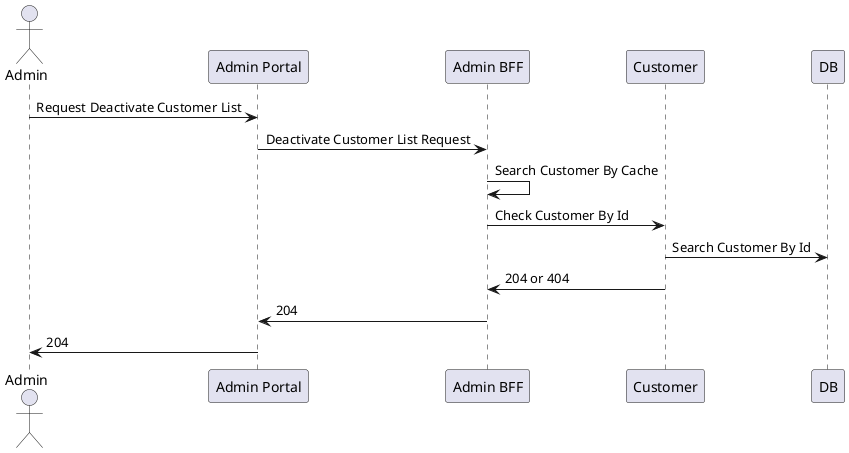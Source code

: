 @startuml

actor Admin
participant "Admin Portal" as AdminPortal
participant "Admin BFF" as AdminBFF
participant "Customer" as CustomerService

Admin -> AdminPortal: Request Deactivate Customer List
AdminPortal -> AdminBFF: Deactivate Customer List Request
AdminBFF -> AdminBFF:  Search Customer By Cache

AdminBFF -> CustomerService: Check Customer By Id
CustomerService -> DB:  Search Customer By Id
CustomerService -> AdminBFF: 204 or 404

AdminBFF -> AdminPortal: 204
AdminPortal -> Admin: 204


@enduml
